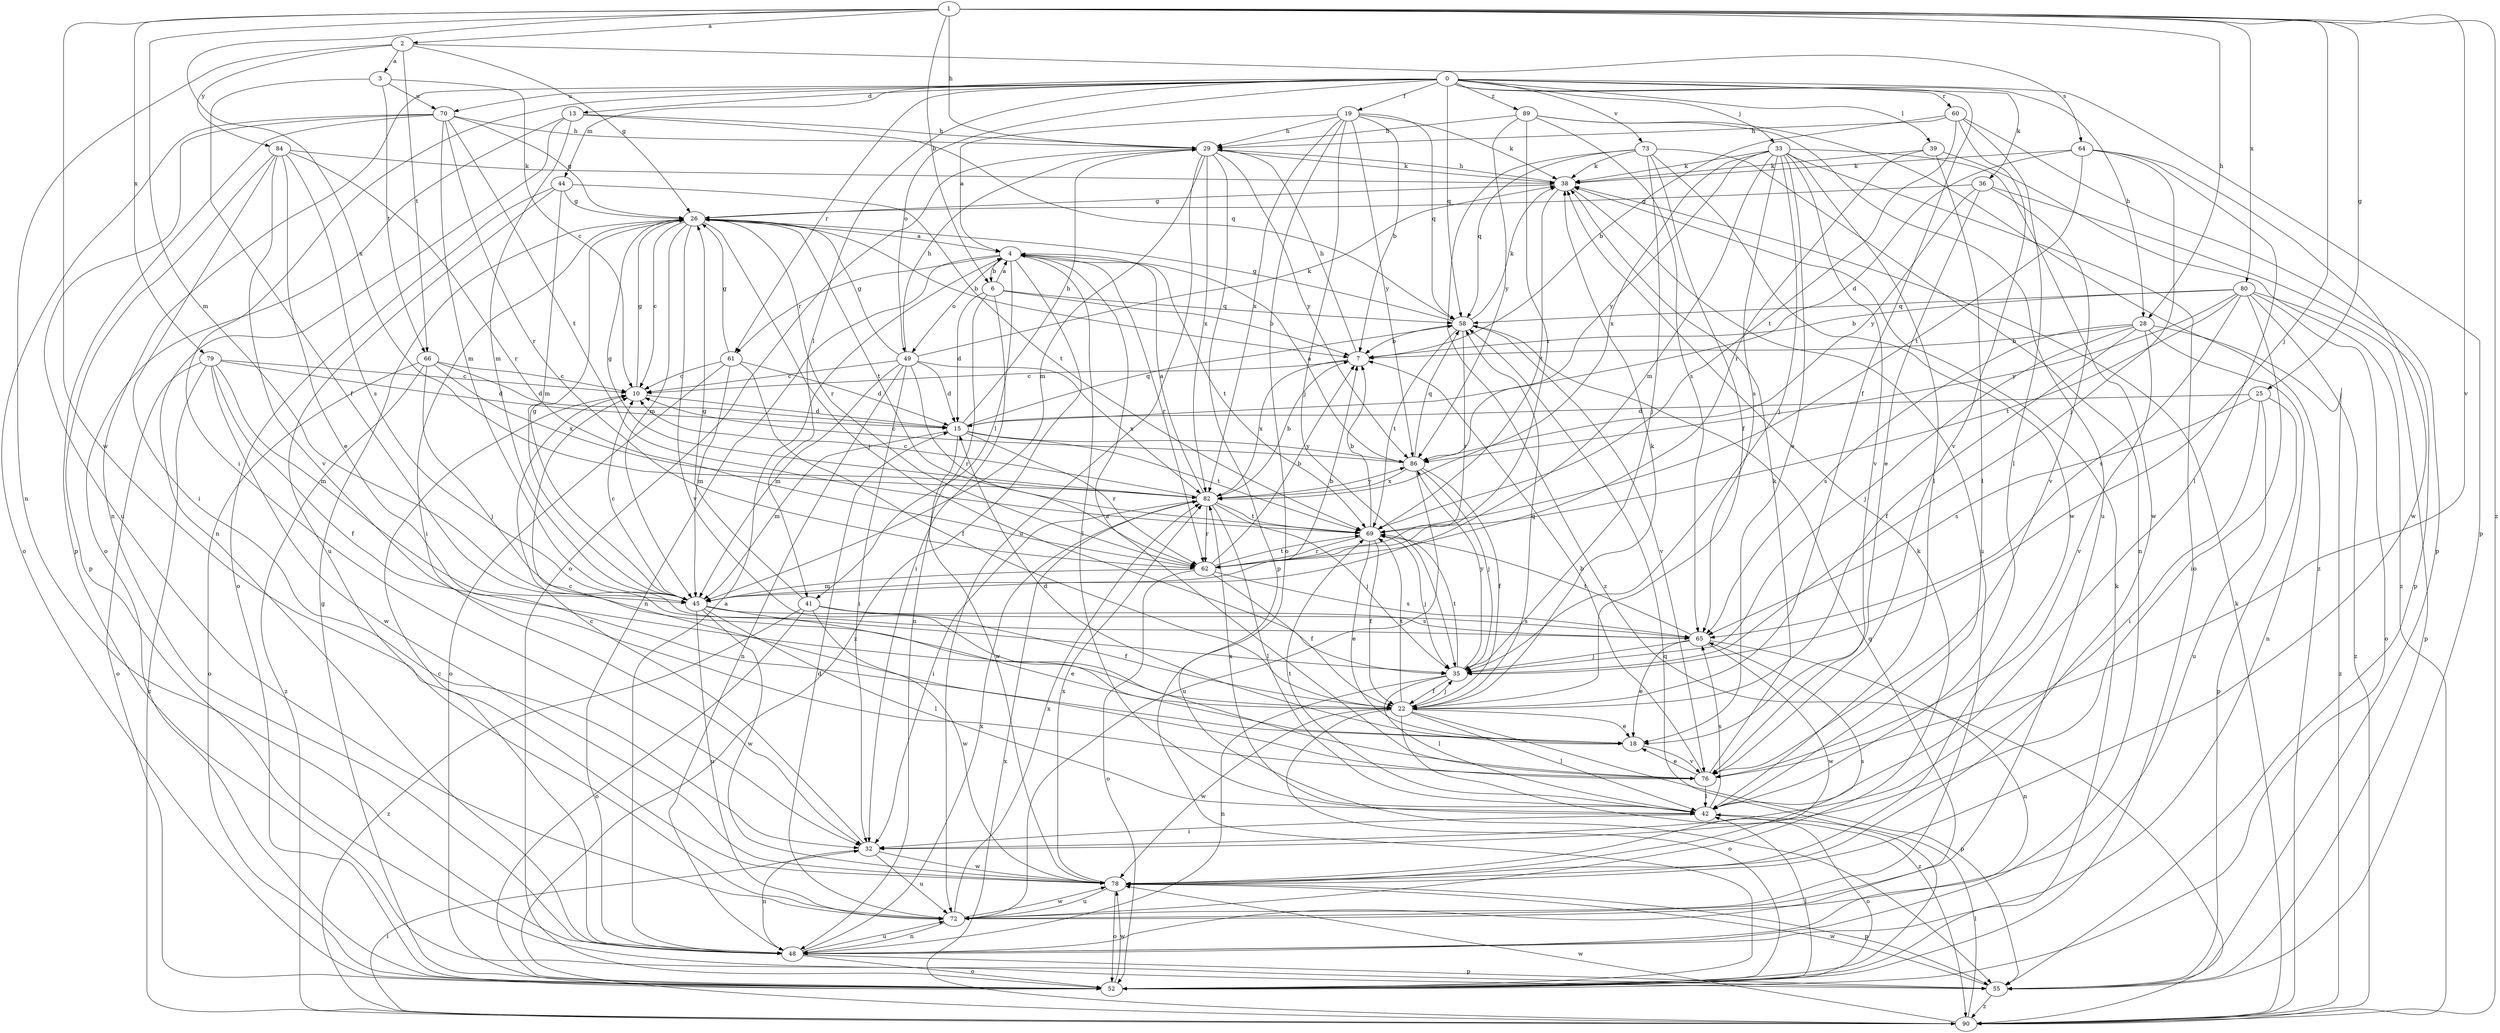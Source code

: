 strict digraph  {
0;
1;
2;
3;
4;
6;
7;
10;
13;
15;
18;
19;
22;
25;
26;
28;
29;
32;
33;
35;
36;
38;
39;
41;
42;
44;
45;
48;
49;
52;
55;
58;
60;
61;
62;
64;
65;
66;
69;
70;
72;
73;
76;
78;
79;
80;
82;
84;
86;
89;
90;
0 -> 13  [label=d];
0 -> 19  [label=f];
0 -> 22  [label=f];
0 -> 28  [label=h];
0 -> 32  [label=i];
0 -> 33  [label=j];
0 -> 36  [label=k];
0 -> 39  [label=l];
0 -> 41  [label=l];
0 -> 44  [label=m];
0 -> 48  [label=n];
0 -> 49  [label=o];
0 -> 55  [label=p];
0 -> 58  [label=q];
0 -> 60  [label=r];
0 -> 61  [label=r];
0 -> 70  [label=u];
0 -> 73  [label=v];
0 -> 89  [label=z];
1 -> 2  [label=a];
1 -> 6  [label=b];
1 -> 25  [label=g];
1 -> 28  [label=h];
1 -> 29  [label=h];
1 -> 35  [label=j];
1 -> 45  [label=m];
1 -> 76  [label=v];
1 -> 78  [label=w];
1 -> 79  [label=x];
1 -> 80  [label=x];
1 -> 82  [label=x];
1 -> 90  [label=z];
2 -> 3  [label=a];
2 -> 26  [label=g];
2 -> 48  [label=n];
2 -> 64  [label=s];
2 -> 66  [label=t];
2 -> 84  [label=y];
3 -> 10  [label=c];
3 -> 22  [label=f];
3 -> 66  [label=t];
3 -> 70  [label=u];
4 -> 6  [label=b];
4 -> 41  [label=l];
4 -> 42  [label=l];
4 -> 48  [label=n];
4 -> 49  [label=o];
4 -> 61  [label=r];
4 -> 62  [label=r];
4 -> 69  [label=t];
4 -> 90  [label=z];
6 -> 4  [label=a];
6 -> 7  [label=b];
6 -> 15  [label=d];
6 -> 32  [label=i];
6 -> 48  [label=n];
6 -> 58  [label=q];
7 -> 10  [label=c];
7 -> 29  [label=h];
7 -> 82  [label=x];
10 -> 15  [label=d];
10 -> 26  [label=g];
13 -> 29  [label=h];
13 -> 45  [label=m];
13 -> 48  [label=n];
13 -> 52  [label=o];
13 -> 58  [label=q];
15 -> 29  [label=h];
15 -> 45  [label=m];
15 -> 58  [label=q];
15 -> 62  [label=r];
15 -> 69  [label=t];
15 -> 78  [label=w];
15 -> 86  [label=y];
18 -> 15  [label=d];
18 -> 76  [label=v];
19 -> 4  [label=a];
19 -> 7  [label=b];
19 -> 29  [label=h];
19 -> 35  [label=j];
19 -> 38  [label=k];
19 -> 52  [label=o];
19 -> 58  [label=q];
19 -> 82  [label=x];
19 -> 86  [label=y];
22 -> 18  [label=e];
22 -> 35  [label=j];
22 -> 38  [label=k];
22 -> 42  [label=l];
22 -> 52  [label=o];
22 -> 55  [label=p];
22 -> 58  [label=q];
22 -> 69  [label=t];
22 -> 78  [label=w];
22 -> 90  [label=z];
25 -> 15  [label=d];
25 -> 32  [label=i];
25 -> 55  [label=p];
25 -> 65  [label=s];
25 -> 72  [label=u];
26 -> 4  [label=a];
26 -> 7  [label=b];
26 -> 10  [label=c];
26 -> 32  [label=i];
26 -> 35  [label=j];
26 -> 45  [label=m];
26 -> 62  [label=r];
26 -> 69  [label=t];
26 -> 76  [label=v];
28 -> 7  [label=b];
28 -> 22  [label=f];
28 -> 35  [label=j];
28 -> 48  [label=n];
28 -> 65  [label=s];
28 -> 76  [label=v];
28 -> 90  [label=z];
29 -> 38  [label=k];
29 -> 45  [label=m];
29 -> 52  [label=o];
29 -> 55  [label=p];
29 -> 72  [label=u];
29 -> 82  [label=x];
29 -> 86  [label=y];
32 -> 10  [label=c];
32 -> 48  [label=n];
32 -> 72  [label=u];
32 -> 78  [label=w];
33 -> 18  [label=e];
33 -> 35  [label=j];
33 -> 38  [label=k];
33 -> 42  [label=l];
33 -> 45  [label=m];
33 -> 52  [label=o];
33 -> 65  [label=s];
33 -> 76  [label=v];
33 -> 78  [label=w];
33 -> 82  [label=x];
33 -> 86  [label=y];
35 -> 22  [label=f];
35 -> 42  [label=l];
35 -> 48  [label=n];
35 -> 69  [label=t];
35 -> 86  [label=y];
36 -> 18  [label=e];
36 -> 26  [label=g];
36 -> 55  [label=p];
36 -> 76  [label=v];
36 -> 86  [label=y];
38 -> 26  [label=g];
38 -> 29  [label=h];
38 -> 69  [label=t];
38 -> 72  [label=u];
39 -> 38  [label=k];
39 -> 42  [label=l];
39 -> 62  [label=r];
39 -> 90  [label=z];
41 -> 22  [label=f];
41 -> 26  [label=g];
41 -> 52  [label=o];
41 -> 65  [label=s];
41 -> 78  [label=w];
41 -> 90  [label=z];
42 -> 32  [label=i];
42 -> 52  [label=o];
42 -> 65  [label=s];
42 -> 69  [label=t];
42 -> 82  [label=x];
44 -> 26  [label=g];
44 -> 45  [label=m];
44 -> 52  [label=o];
44 -> 69  [label=t];
44 -> 72  [label=u];
45 -> 7  [label=b];
45 -> 10  [label=c];
45 -> 18  [label=e];
45 -> 26  [label=g];
45 -> 42  [label=l];
45 -> 65  [label=s];
45 -> 72  [label=u];
45 -> 78  [label=w];
48 -> 4  [label=a];
48 -> 10  [label=c];
48 -> 52  [label=o];
48 -> 55  [label=p];
48 -> 58  [label=q];
48 -> 72  [label=u];
48 -> 82  [label=x];
49 -> 10  [label=c];
49 -> 15  [label=d];
49 -> 26  [label=g];
49 -> 29  [label=h];
49 -> 32  [label=i];
49 -> 38  [label=k];
49 -> 45  [label=m];
49 -> 48  [label=n];
49 -> 62  [label=r];
49 -> 82  [label=x];
52 -> 26  [label=g];
52 -> 38  [label=k];
52 -> 42  [label=l];
52 -> 58  [label=q];
52 -> 78  [label=w];
55 -> 78  [label=w];
55 -> 90  [label=z];
58 -> 7  [label=b];
58 -> 26  [label=g];
58 -> 38  [label=k];
58 -> 62  [label=r];
58 -> 69  [label=t];
58 -> 76  [label=v];
60 -> 7  [label=b];
60 -> 29  [label=h];
60 -> 42  [label=l];
60 -> 55  [label=p];
60 -> 69  [label=t];
60 -> 76  [label=v];
61 -> 10  [label=c];
61 -> 15  [label=d];
61 -> 22  [label=f];
61 -> 26  [label=g];
61 -> 45  [label=m];
61 -> 52  [label=o];
62 -> 7  [label=b];
62 -> 22  [label=f];
62 -> 45  [label=m];
62 -> 52  [label=o];
62 -> 65  [label=s];
62 -> 69  [label=t];
64 -> 15  [label=d];
64 -> 35  [label=j];
64 -> 38  [label=k];
64 -> 42  [label=l];
64 -> 69  [label=t];
64 -> 78  [label=w];
65 -> 18  [label=e];
65 -> 35  [label=j];
65 -> 48  [label=n];
65 -> 69  [label=t];
65 -> 78  [label=w];
66 -> 10  [label=c];
66 -> 15  [label=d];
66 -> 35  [label=j];
66 -> 52  [label=o];
66 -> 82  [label=x];
66 -> 90  [label=z];
69 -> 7  [label=b];
69 -> 18  [label=e];
69 -> 22  [label=f];
69 -> 35  [label=j];
69 -> 62  [label=r];
70 -> 26  [label=g];
70 -> 29  [label=h];
70 -> 45  [label=m];
70 -> 52  [label=o];
70 -> 55  [label=p];
70 -> 62  [label=r];
70 -> 69  [label=t];
70 -> 72  [label=u];
72 -> 15  [label=d];
72 -> 38  [label=k];
72 -> 48  [label=n];
72 -> 78  [label=w];
72 -> 82  [label=x];
73 -> 22  [label=f];
73 -> 35  [label=j];
73 -> 38  [label=k];
73 -> 48  [label=n];
73 -> 58  [label=q];
73 -> 78  [label=w];
73 -> 90  [label=z];
76 -> 4  [label=a];
76 -> 7  [label=b];
76 -> 10  [label=c];
76 -> 18  [label=e];
76 -> 38  [label=k];
76 -> 42  [label=l];
78 -> 52  [label=o];
78 -> 55  [label=p];
78 -> 65  [label=s];
78 -> 72  [label=u];
78 -> 82  [label=x];
79 -> 10  [label=c];
79 -> 15  [label=d];
79 -> 22  [label=f];
79 -> 45  [label=m];
79 -> 52  [label=o];
79 -> 78  [label=w];
79 -> 90  [label=z];
80 -> 7  [label=b];
80 -> 32  [label=i];
80 -> 52  [label=o];
80 -> 55  [label=p];
80 -> 58  [label=q];
80 -> 65  [label=s];
80 -> 69  [label=t];
80 -> 86  [label=y];
80 -> 90  [label=z];
82 -> 4  [label=a];
82 -> 7  [label=b];
82 -> 10  [label=c];
82 -> 26  [label=g];
82 -> 32  [label=i];
82 -> 35  [label=j];
82 -> 42  [label=l];
82 -> 62  [label=r];
82 -> 69  [label=t];
82 -> 86  [label=y];
84 -> 18  [label=e];
84 -> 32  [label=i];
84 -> 38  [label=k];
84 -> 55  [label=p];
84 -> 62  [label=r];
84 -> 65  [label=s];
84 -> 76  [label=v];
86 -> 4  [label=a];
86 -> 10  [label=c];
86 -> 22  [label=f];
86 -> 35  [label=j];
86 -> 58  [label=q];
86 -> 72  [label=u];
86 -> 82  [label=x];
89 -> 29  [label=h];
89 -> 62  [label=r];
89 -> 65  [label=s];
89 -> 72  [label=u];
89 -> 86  [label=y];
89 -> 90  [label=z];
90 -> 32  [label=i];
90 -> 38  [label=k];
90 -> 42  [label=l];
90 -> 78  [label=w];
90 -> 82  [label=x];
}
